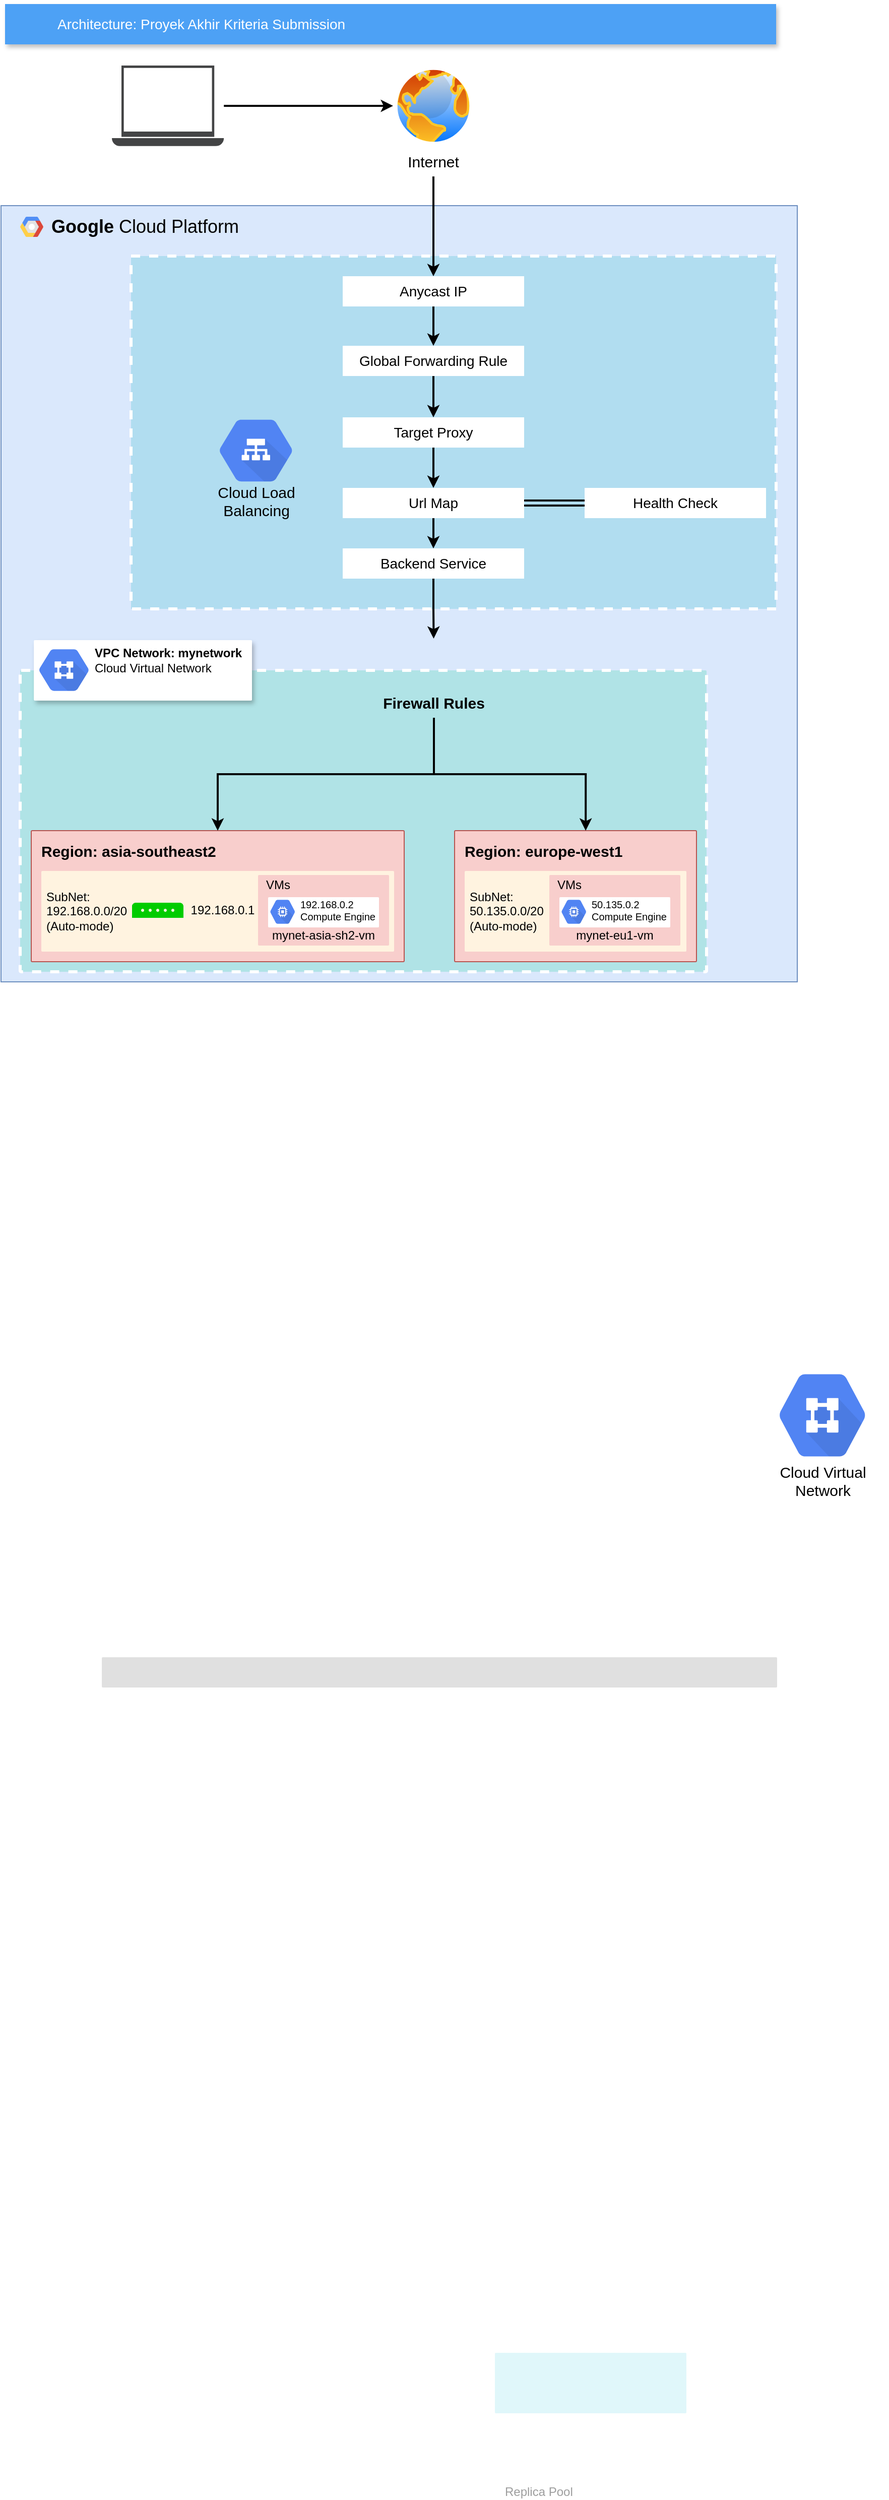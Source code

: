 <mxfile version="22.0.6" type="github">
  <diagram id="f106602c-feb2-e66a-4537-3a34d633f6aa" name="Page-1">
    <mxGraphModel dx="1035" dy="576" grid="1" gridSize="10" guides="1" tooltips="1" connect="1" arrows="1" fold="1" page="1" pageScale="1" pageWidth="1169" pageHeight="827" background="none" math="0" shadow="0">
      <root>
        <mxCell id="0" />
        <mxCell id="1" parent="0" />
        <mxCell id="14" value="&lt;b style=&quot;font-size: 18px;&quot;&gt;Google &lt;/b&gt;Cloud Platform" style="fillColor=#dae8fc;strokeColor=#6c8ebf;shadow=0;fontSize=18;align=left;spacing=10;9E9E9E;verticalAlign=top;spacingTop=-4;fontStyle=0;spacingLeft=40;html=1;movable=1;resizable=1;rotatable=1;deletable=1;editable=1;locked=0;connectable=1;container=0;" parent="1" vertex="1">
          <mxGeometry x="150" y="260" width="790" height="770" as="geometry" />
        </mxCell>
        <mxCell id="2" value="Architecture: Proyek Akhir Kriteria Submission" style="fillColor=#4DA1F5;strokeColor=none;shadow=1;gradientColor=none;fontSize=14;align=left;spacingLeft=50;fontColor=#ffffff;html=1;" parent="1" vertex="1">
          <mxGeometry x="154" y="60" width="765" height="40" as="geometry" />
        </mxCell>
        <mxCell id="16" value="" style="rounded=1;absoluteArcSize=1;arcSize=2;html=1;strokeColor=none;gradientColor=none;shadow=0;dashed=0;strokeColor=none;fontSize=12;fontColor=#9E9E9E;align=left;verticalAlign=top;spacing=10;spacingTop=-4;fillColor=#E0E0E0;" parent="1" vertex="1">
          <mxGeometry x="250" y="1700" width="670" height="30" as="geometry" />
        </mxCell>
        <mxCell id="BLvqwAtGWl9acbZ8wkbC-81" value="" style="edgeStyle=orthogonalEdgeStyle;rounded=0;orthogonalLoop=1;jettySize=auto;html=1;fontFamily=Helvetica;fontSize=15;fontColor=#000000;strokeWidth=2;" edge="1" parent="1" source="BLvqwAtGWl9acbZ8wkbC-26" target="BLvqwAtGWl9acbZ8wkbC-31">
          <mxGeometry relative="1" as="geometry" />
        </mxCell>
        <mxCell id="BLvqwAtGWl9acbZ8wkbC-26" value="" style="sketch=0;pointerEvents=1;shadow=0;dashed=0;html=1;strokeColor=none;fillColor=#434445;aspect=fixed;labelPosition=center;verticalLabelPosition=bottom;verticalAlign=top;align=center;outlineConnect=0;shape=mxgraph.vvd.laptop;" vertex="1" parent="1">
          <mxGeometry x="260" y="121" width="111.11" height="80" as="geometry" />
        </mxCell>
        <mxCell id="BLvqwAtGWl9acbZ8wkbC-31" value="" style="image;aspect=fixed;perimeter=ellipsePerimeter;html=1;align=center;shadow=0;dashed=0;spacingTop=3;image=img/lib/active_directory/internet_globe.svg;" vertex="1" parent="1">
          <mxGeometry x="539" y="121" width="80" height="80" as="geometry" />
        </mxCell>
        <mxCell id="BLvqwAtGWl9acbZ8wkbC-52" value="Cloud Virtual &lt;br&gt;Network" style="dashed=0;connectable=0;html=1;fillColor=#5184F3;strokeColor=none;shape=mxgraph.gcp2.hexIcon;prIcon=virtual_private_cloud;part=1;labelPosition=center;verticalLabelPosition=bottom;align=center;verticalAlign=top;spacingLeft=-10;fontColor=#000000;fontSize=15;overflow=visible;labelBackgroundColor=none;labelBorderColor=none;instNum=0;" vertex="1" parent="1">
          <mxGeometry x="900" y="1400" width="130" height="120" as="geometry">
            <mxPoint x="5" y="-19.5" as="offset" />
          </mxGeometry>
        </mxCell>
        <mxCell id="15" value="" style="shape=mxgraph.gcp2.google_cloud_platform;fillColor=#F6F6F6;strokeColor=none;shadow=0;gradientColor=none;" parent="1" vertex="1">
          <mxGeometry x="169" y="271" width="23" height="20" as="geometry">
            <mxPoint x="20" y="11" as="offset" />
          </mxGeometry>
        </mxCell>
        <mxCell id="BLvqwAtGWl9acbZ8wkbC-93" value="" style="sketch=0;points=[[0,0,0],[0.25,0,0],[0.5,0,0],[0.75,0,0],[1,0,0],[1,0.25,0],[1,0.5,0],[1,0.75,0],[1,1,0],[0.75,1,0],[0.5,1,0],[0.25,1,0],[0,1,0],[0,0.75,0],[0,0.5,0],[0,0.25,0]];rounded=1;absoluteArcSize=1;arcSize=2;html=1;strokeColor=#FFFFFF;shadow=0;dashed=1;fontSize=14;align=center;verticalAlign=top;spacing=10;spacingTop=-3;whiteSpace=wrap;fillColor=#b0e3e6;labelBackgroundColor=none;labelBorderColor=none;spacingLeft=3;fontFamily=Helvetica;strokeWidth=3;container=0;" vertex="1" parent="1">
          <mxGeometry x="169" y="721" width="681" height="299" as="geometry" />
        </mxCell>
        <mxCell id="BLvqwAtGWl9acbZ8wkbC-125" value="Replica Pool" style="sketch=0;points=[[0,0,0],[0.25,0,0],[0.5,0,0],[0.75,0,0],[1,0,0],[1,0.25,0],[1,0.5,0],[1,0.75,0],[1,1,0],[0.75,1,0],[0.5,1,0],[0.25,1,0],[0,1,0],[0,0.75,0],[0,0.5,0],[0,0.25,0]];rounded=1;absoluteArcSize=1;arcSize=2;html=1;strokeColor=none;gradientColor=none;shadow=0;dashed=0;fontSize=12;fontColor=#9E9E9E;align=left;verticalAlign=top;spacing=10;spacingTop=-4;whiteSpace=wrap;fillColor=#E0F7FA;labelBackgroundColor=none;labelBorderColor=none;spacingLeft=-10;fontFamily=Helvetica;" vertex="1" parent="1">
          <mxGeometry x="640" y="2390" width="190" height="60" as="geometry">
            <mxPoint x="10" y="120" as="offset" />
          </mxGeometry>
        </mxCell>
        <mxCell id="BLvqwAtGWl9acbZ8wkbC-119" value="" style="group" vertex="1" connectable="0" parent="1">
          <mxGeometry x="179.998" y="671" width="219.002" height="80" as="geometry" />
        </mxCell>
        <mxCell id="BLvqwAtGWl9acbZ8wkbC-109" value="" style="shadow=1;strokeWidth=1;rounded=1;absoluteArcSize=1;arcSize=2;dashed=0;labelBackgroundColor=none;labelBorderColor=none;align=center;verticalAlign=top;spacingLeft=-10;fontFamily=Helvetica;fontSize=15;html=1;container=0;strokeColor=none;" vertex="1" parent="BLvqwAtGWl9acbZ8wkbC-119">
          <mxGeometry x="2.602" y="20" width="216.4" height="60" as="geometry" />
        </mxCell>
        <mxCell id="BLvqwAtGWl9acbZ8wkbC-110" value="&lt;div style=&quot;font-size: 12px;&quot;&gt;&lt;font style=&quot;font-size: 12px;&quot;&gt;&lt;span style=&quot;background-color: initial; font-size: 12px;&quot;&gt;&lt;b style=&quot;font-size: 12px;&quot;&gt;VPC Network: mynetwork&lt;/b&gt;&lt;/span&gt;&lt;br style=&quot;font-size: 12px;&quot;&gt;&lt;/font&gt;&lt;/div&gt;&lt;div style=&quot;font-size: 12px;&quot;&gt;&lt;font style=&quot;font-size: 12px;&quot;&gt;Cloud Virtual Network&lt;/font&gt;&lt;/div&gt;" style="dashed=0;connectable=0;html=1;fillColor=#5184F3;strokeColor=none;shape=mxgraph.gcp2.hexIcon;prIcon=virtual_private_cloud;part=1;labelPosition=right;verticalLabelPosition=middle;align=left;verticalAlign=middle;spacingLeft=-10;fontColor=#000000;fontSize=12;overflow=visible;labelBackgroundColor=none;labelBorderColor=none;instNum=0;textDirection=ltr;spacingTop=20;spacing=-2;" vertex="1" parent="BLvqwAtGWl9acbZ8wkbC-119">
          <mxGeometry x="-5" y="19.5" width="75" height="60.5" as="geometry">
            <mxPoint x="5" y="-19.5" as="offset" />
          </mxGeometry>
        </mxCell>
        <mxCell id="BLvqwAtGWl9acbZ8wkbC-248" value="" style="group" vertex="1" connectable="0" parent="1">
          <mxGeometry x="600" y="880" width="240" height="170" as="geometry" />
        </mxCell>
        <mxCell id="BLvqwAtGWl9acbZ8wkbC-249" value="&lt;b&gt;Region:&amp;nbsp;europe-west1&lt;/b&gt;" style="sketch=0;points=[[0,0,0],[0.25,0,0],[0.5,0,0],[0.75,0,0],[1,0,0],[1,0.25,0],[1,0.5,0],[1,0.75,0],[1,1,0],[0.75,1,0],[0.5,1,0],[0.25,1,0],[0,1,0],[0,0.75,0],[0,0.5,0],[0,0.25,0]];rounded=1;absoluteArcSize=1;arcSize=2;html=1;strokeColor=#b85450;shadow=0;dashed=0;fontSize=15;align=left;verticalAlign=top;spacing=10;spacingTop=-3;whiteSpace=wrap;fillColor=#f8cecc;labelBackgroundColor=none;labelBorderColor=none;spacingLeft=0;fontFamily=Helvetica;container=0;" vertex="1" parent="BLvqwAtGWl9acbZ8wkbC-248">
          <mxGeometry width="240" height="130" as="geometry" />
        </mxCell>
        <mxCell id="BLvqwAtGWl9acbZ8wkbC-250" value="&lt;div style=&quot;font-size: 12px;&quot;&gt;&lt;font color=&quot;#000000&quot; style=&quot;font-size: 12px;&quot;&gt;SubNet:&amp;nbsp;&lt;/font&gt;&lt;/div&gt;&lt;font color=&quot;#000000&quot;&gt;50.135.0.0/20&lt;/font&gt;&lt;span style=&quot;background-color: initial; color: rgb(0, 0, 0);&quot;&gt;&amp;nbsp;&lt;/span&gt;&lt;font color=&quot;#000000&quot;&gt;&lt;br&gt;&lt;/font&gt;&lt;div style=&quot;font-size: 12px;&quot;&gt;&lt;span style=&quot;color: rgb(0, 0, 0); background-color: initial; font-size: 12px;&quot;&gt;(Auto-mode)&amp;nbsp;&lt;/span&gt;&lt;/div&gt;" style="sketch=0;points=[[0,0,0],[0.25,0,0],[0.5,0,0],[0.75,0,0],[1,0,0],[1,0.25,0],[1,0.5,0],[1,0.75,0],[1,1,0],[0.75,1,0],[0.5,1,0],[0.25,1,0],[0,1,0],[0,0.75,0],[0,0.5,0],[0,0.25,0]];rounded=1;absoluteArcSize=1;arcSize=2;html=1;strokeColor=none;gradientColor=none;shadow=0;dashed=0;fontSize=12;fontColor=#9E9E9E;align=left;verticalAlign=middle;spacing=10;spacingTop=-100;whiteSpace=wrap;fillColor=#FFF3E0;labelBackgroundColor=none;labelBorderColor=none;spacingLeft=-15;fontFamily=Helvetica;container=0;horizontal=1;spacingBottom=0;" vertex="1" parent="BLvqwAtGWl9acbZ8wkbC-248">
          <mxGeometry x="10" y="40" width="220" height="80" as="geometry">
            <mxPoint x="10" y="50" as="offset" />
          </mxGeometry>
        </mxCell>
        <mxCell id="BLvqwAtGWl9acbZ8wkbC-251" value="VMs" style="sketch=0;points=[[0,0,0],[0.25,0,0],[0.5,0,0],[0.75,0,0],[1,0,0],[1,0.25,0],[1,0.5,0],[1,0.75,0],[1,1,0],[0.75,1,0],[0.5,1,0],[0.25,1,0],[0,1,0],[0,0.75,0],[0,0.5,0],[0,0.25,0]];rounded=1;absoluteArcSize=1;arcSize=2;html=1;strokeColor=none;gradientColor=none;shadow=0;dashed=0;fontSize=12;fontColor=#000000;align=left;verticalAlign=bottom;spacing=10;spacingTop=-4;whiteSpace=wrap;fillColor=#F8CECC;labelBackgroundColor=none;labelBorderColor=none;spacingLeft=-12;fontFamily=Helvetica;labelPosition=center;verticalLabelPosition=top;spacingBottom=23;" vertex="1" parent="BLvqwAtGWl9acbZ8wkbC-248">
          <mxGeometry x="94" y="44" width="130" height="70" as="geometry">
            <mxPoint x="10" y="50" as="offset" />
          </mxGeometry>
        </mxCell>
        <mxCell id="BLvqwAtGWl9acbZ8wkbC-252" value="" style="sketch=0;points=[[0,0,0],[0.25,0,0],[0.5,0,0],[0.75,0,0],[1,0,0],[1,0.25,0],[1,0.5,0],[1,0.75,0],[1,1,0],[0.75,1,0],[0.5,1,0],[0.25,1,0],[0,1,0],[0,0.75,0],[0,0.5,0],[0,0.25,0]];rounded=1;absoluteArcSize=1;arcSize=2;html=1;strokeColor=none;gradientColor=none;shadow=0;dashed=0;fontSize=12;fontColor=#000000;align=left;verticalAlign=top;spacing=10;spacingTop=-55;whiteSpace=wrap;fillColor=#FFFFFF;labelBackgroundColor=none;labelBorderColor=none;spacingLeft=-10;fontFamily=Helvetica;container=0;" vertex="1" parent="BLvqwAtGWl9acbZ8wkbC-248">
          <mxGeometry x="104" y="66" width="110" height="30" as="geometry">
            <mxPoint x="10" y="50" as="offset" />
          </mxGeometry>
        </mxCell>
        <mxCell id="BLvqwAtGWl9acbZ8wkbC-253" value="mynet-eu1-vm" style="text;strokeColor=none;align=center;fillColor=none;html=1;verticalAlign=middle;whiteSpace=wrap;rounded=0;fontSize=12;fontFamily=Helvetica;fontColor=#000000;" vertex="1" parent="BLvqwAtGWl9acbZ8wkbC-248">
          <mxGeometry x="104" y="99" width="110" height="10" as="geometry" />
        </mxCell>
        <mxCell id="BLvqwAtGWl9acbZ8wkbC-254" value="50.135.0.2&lt;br style=&quot;font-size: 10px;&quot;&gt;Compute Engine" style="dashed=0;connectable=0;html=1;fillColor=#5184F3;strokeColor=none;shape=mxgraph.gcp2.hexIcon;prIcon=compute_engine;part=1;labelPosition=right;verticalLabelPosition=middle;align=left;verticalAlign=middle;spacingLeft=-8;fontColor=#000000;fontSize=10;overflow=visible;labelBackgroundColor=none;labelBorderColor=none;instNum=0;gradientColor=none;shadow=0;spacingTop=5;spacingBottom=-30;" vertex="1" parent="BLvqwAtGWl9acbZ8wkbC-248">
          <mxGeometry x="99.78" y="63" width="37.22" height="35" as="geometry">
            <mxPoint x="5" y="-19.5" as="offset" />
          </mxGeometry>
        </mxCell>
        <mxCell id="BLvqwAtGWl9acbZ8wkbC-239" value="&lt;b&gt;Region:&amp;nbsp;asia-southeast2&lt;/b&gt;" style="sketch=0;points=[[0,0,0],[0.25,0,0],[0.5,0,0],[0.75,0,0],[1,0,0],[1,0.25,0],[1,0.5,0],[1,0.75,0],[1,1,0],[0.75,1,0],[0.5,1,0],[0.25,1,0],[0,1,0],[0,0.75,0],[0,0.5,0],[0,0.25,0]];rounded=1;absoluteArcSize=1;arcSize=2;html=1;strokeColor=#b85450;shadow=0;dashed=0;fontSize=15;align=left;verticalAlign=top;spacing=10;spacingTop=-3;whiteSpace=wrap;fillColor=#f8cecc;labelBackgroundColor=none;labelBorderColor=none;spacingLeft=0;fontFamily=Helvetica;container=0;" vertex="1" parent="1">
          <mxGeometry x="180" y="880" width="370" height="130" as="geometry" />
        </mxCell>
        <mxCell id="BLvqwAtGWl9acbZ8wkbC-256" value="" style="group" vertex="1" connectable="0" parent="1">
          <mxGeometry x="200" y="923.5" width="350" height="126.5" as="geometry" />
        </mxCell>
        <mxCell id="BLvqwAtGWl9acbZ8wkbC-257" value="" style="group" vertex="1" connectable="0" parent="BLvqwAtGWl9acbZ8wkbC-256">
          <mxGeometry width="350" height="126.5" as="geometry" />
        </mxCell>
        <mxCell id="BLvqwAtGWl9acbZ8wkbC-259" value="" style="group" vertex="1" connectable="0" parent="BLvqwAtGWl9acbZ8wkbC-257">
          <mxGeometry y="20.5" width="350" height="106" as="geometry" />
        </mxCell>
        <mxCell id="BLvqwAtGWl9acbZ8wkbC-240" value="&lt;div style=&quot;font-size: 12px;&quot;&gt;&lt;font color=&quot;#000000&quot; style=&quot;font-size: 12px;&quot;&gt;SubNet:&amp;nbsp;&lt;/font&gt;&lt;/div&gt;&lt;div style=&quot;font-size: 12px;&quot;&gt;&lt;span style=&quot;color: rgb(0, 0, 0); background-color: initial; font-size: 12px;&quot;&gt;192.168.0.0/20&amp;nbsp;&lt;/span&gt;&lt;/div&gt;&lt;div style=&quot;font-size: 12px;&quot;&gt;&lt;span style=&quot;color: rgb(0, 0, 0); background-color: initial; font-size: 12px;&quot;&gt;(Auto-mode)&amp;nbsp;&lt;/span&gt;&lt;/div&gt;" style="sketch=0;points=[[0,0,0],[0.25,0,0],[0.5,0,0],[0.75,0,0],[1,0,0],[1,0.25,0],[1,0.5,0],[1,0.75,0],[1,1,0],[0.75,1,0],[0.5,1,0],[0.25,1,0],[0,1,0],[0,0.75,0],[0,0.5,0],[0,0.25,0]];rounded=1;absoluteArcSize=1;arcSize=2;html=1;strokeColor=none;gradientColor=none;shadow=0;dashed=0;fontSize=12;fontColor=#9E9E9E;align=left;verticalAlign=middle;spacing=10;spacingTop=-100;whiteSpace=wrap;fillColor=#FFF3E0;labelBackgroundColor=none;labelBorderColor=none;spacingLeft=-15;fontFamily=Helvetica;container=0;horizontal=1;spacingBottom=0;movable=0;resizable=0;rotatable=0;deletable=0;editable=0;locked=1;connectable=0;" vertex="1" parent="BLvqwAtGWl9acbZ8wkbC-259">
          <mxGeometry x="-10" y="-24" width="350" height="80" as="geometry">
            <mxPoint x="10" y="50" as="offset" />
          </mxGeometry>
        </mxCell>
        <mxCell id="BLvqwAtGWl9acbZ8wkbC-241" value="" style="sketch=0;pointerEvents=1;shadow=0;dashed=0;html=1;strokeColor=none;fillColor=#00CC00;labelPosition=center;verticalLabelPosition=bottom;verticalAlign=top;outlineConnect=0;align=center;shape=mxgraph.office.communications.voip_gateway;labelBackgroundColor=none;labelBorderColor=none;spacingLeft=-10;fontFamily=Helvetica;fontSize=15;fontColor=#000000;" vertex="1" parent="BLvqwAtGWl9acbZ8wkbC-259">
          <mxGeometry x="80" y="7.5" width="51" height="15" as="geometry" />
        </mxCell>
        <mxCell id="BLvqwAtGWl9acbZ8wkbC-242" value="192.168.0.1" style="text;strokeColor=none;align=center;fillColor=none;html=1;verticalAlign=middle;whiteSpace=wrap;rounded=0;fontSize=12;fontFamily=Helvetica;fontColor=#000000;" vertex="1" parent="BLvqwAtGWl9acbZ8wkbC-259">
          <mxGeometry x="140" width="60" height="30" as="geometry" />
        </mxCell>
        <mxCell id="BLvqwAtGWl9acbZ8wkbC-243" value="" style="group" vertex="1" connectable="0" parent="BLvqwAtGWl9acbZ8wkbC-257">
          <mxGeometry x="215" width="130" height="120.5" as="geometry" />
        </mxCell>
        <mxCell id="BLvqwAtGWl9acbZ8wkbC-244" value="VMs" style="sketch=0;points=[[0,0,0],[0.25,0,0],[0.5,0,0],[0.75,0,0],[1,0,0],[1,0.25,0],[1,0.5,0],[1,0.75,0],[1,1,0],[0.75,1,0],[0.5,1,0],[0.25,1,0],[0,1,0],[0,0.75,0],[0,0.5,0],[0,0.25,0]];rounded=1;absoluteArcSize=1;arcSize=2;html=1;strokeColor=none;gradientColor=none;shadow=0;dashed=0;fontSize=12;fontColor=#000000;align=left;verticalAlign=bottom;spacing=10;spacingTop=-4;whiteSpace=wrap;fillColor=#F8CECC;labelBackgroundColor=none;labelBorderColor=none;spacingLeft=-12;fontFamily=Helvetica;labelPosition=center;verticalLabelPosition=top;spacingBottom=23;" vertex="1" parent="BLvqwAtGWl9acbZ8wkbC-243">
          <mxGeometry x="-10" y="0.5" width="130" height="70" as="geometry">
            <mxPoint x="10" y="50" as="offset" />
          </mxGeometry>
        </mxCell>
        <mxCell id="BLvqwAtGWl9acbZ8wkbC-245" value="" style="sketch=0;points=[[0,0,0],[0.25,0,0],[0.5,0,0],[0.75,0,0],[1,0,0],[1,0.25,0],[1,0.5,0],[1,0.75,0],[1,1,0],[0.75,1,0],[0.5,1,0],[0.25,1,0],[0,1,0],[0,0.75,0],[0,0.5,0],[0,0.25,0]];rounded=1;absoluteArcSize=1;arcSize=2;html=1;strokeColor=none;gradientColor=none;shadow=0;dashed=0;fontSize=12;fontColor=#000000;align=left;verticalAlign=top;spacing=10;spacingTop=-55;whiteSpace=wrap;fillColor=#FFFFFF;labelBackgroundColor=none;labelBorderColor=none;spacingLeft=-10;fontFamily=Helvetica;container=0;" vertex="1" parent="BLvqwAtGWl9acbZ8wkbC-243">
          <mxGeometry y="22.5" width="110" height="30" as="geometry">
            <mxPoint x="10" y="50" as="offset" />
          </mxGeometry>
        </mxCell>
        <mxCell id="BLvqwAtGWl9acbZ8wkbC-246" value="mynet-asia-sh2-vm" style="text;strokeColor=none;align=center;fillColor=none;html=1;verticalAlign=middle;whiteSpace=wrap;rounded=0;fontSize=12;fontFamily=Helvetica;fontColor=#000000;" vertex="1" parent="BLvqwAtGWl9acbZ8wkbC-243">
          <mxGeometry y="55.5" width="110" height="10" as="geometry" />
        </mxCell>
        <mxCell id="BLvqwAtGWl9acbZ8wkbC-247" value="192.168.0.2&lt;br style=&quot;font-size: 10px;&quot;&gt;Compute Engine" style="dashed=0;connectable=0;html=1;fillColor=#5184F3;strokeColor=none;shape=mxgraph.gcp2.hexIcon;prIcon=compute_engine;part=1;labelPosition=right;verticalLabelPosition=middle;align=left;verticalAlign=middle;spacingLeft=-8;fontColor=#000000;fontSize=10;overflow=visible;labelBackgroundColor=none;labelBorderColor=none;instNum=0;gradientColor=none;shadow=0;spacingTop=5;spacingBottom=-30;" vertex="1" parent="BLvqwAtGWl9acbZ8wkbC-243">
          <mxGeometry x="-4.22" y="19.5" width="37.22" height="35" as="geometry">
            <mxPoint x="5" y="-19.5" as="offset" />
          </mxGeometry>
        </mxCell>
        <mxCell id="BLvqwAtGWl9acbZ8wkbC-58" value="" style="points=[[0,0,0],[0.25,0,0],[0.5,0,0],[0.75,0,0],[1,0,0],[1,0.25,0],[1,0.5,0],[1,0.75,0],[1,1,0],[0.75,1,0],[0.5,1,0],[0.25,1,0],[0,1,0],[0,0.75,0],[0,0.5,0],[0,0.25,0]];rounded=0;absoluteArcSize=1;arcSize=2;html=1;strokeColor=#FFFFFF;shadow=0;fontSize=12;align=left;verticalAlign=top;spacing=10;spacingTop=-4;whiteSpace=wrap;fillColor=#b1ddf0;labelBackgroundColor=none;labelBorderColor=none;spacingLeft=-10;fontFamily=Helvetica;strokeWidth=3;glass=0;dashed=1;" vertex="1" parent="1">
          <mxGeometry x="279" y="310" width="640" height="350" as="geometry" />
        </mxCell>
        <mxCell id="BLvqwAtGWl9acbZ8wkbC-281" style="edgeStyle=orthogonalEdgeStyle;rounded=0;orthogonalLoop=1;jettySize=auto;html=1;entryX=0.5;entryY=0;entryDx=0;entryDy=0;fontFamily=Helvetica;fontSize=15;fontColor=#000000;strokeWidth=2;" edge="1" parent="1" source="BLvqwAtGWl9acbZ8wkbC-67" target="BLvqwAtGWl9acbZ8wkbC-72">
          <mxGeometry relative="1" as="geometry" />
        </mxCell>
        <mxCell id="BLvqwAtGWl9acbZ8wkbC-67" value="&lt;div&gt;&lt;span style=&quot;background-color: initial;&quot;&gt;Anycast IP&lt;/span&gt;&lt;br&gt;&lt;/div&gt;" style="whiteSpace=wrap;html=1;dashed=0;labelBackgroundColor=none;labelBorderColor=none;align=center;verticalAlign=top;spacingLeft=0;fontFamily=Helvetica;fontSize=14;strokeColor=none;" vertex="1" parent="1">
          <mxGeometry x="489" y="330" width="180" height="30" as="geometry" />
        </mxCell>
        <mxCell id="BLvqwAtGWl9acbZ8wkbC-73" value="Target Proxy" style="whiteSpace=wrap;html=1;dashed=0;labelBackgroundColor=none;labelBorderColor=none;align=center;verticalAlign=top;spacingLeft=0;fontFamily=Helvetica;fontSize=14;strokeColor=none;" vertex="1" parent="1">
          <mxGeometry x="489" y="470" width="180" height="30" as="geometry" />
        </mxCell>
        <mxCell id="BLvqwAtGWl9acbZ8wkbC-72" value="Global Forwarding Rule" style="whiteSpace=wrap;html=1;dashed=0;labelBackgroundColor=none;labelBorderColor=none;align=center;verticalAlign=top;spacingLeft=0;fontFamily=Helvetica;fontSize=14;strokeColor=none;" vertex="1" parent="1">
          <mxGeometry x="489" y="399" width="180" height="30" as="geometry" />
        </mxCell>
        <mxCell id="BLvqwAtGWl9acbZ8wkbC-76" value="Url Map" style="whiteSpace=wrap;html=1;dashed=0;labelBackgroundColor=none;labelBorderColor=none;align=center;verticalAlign=top;spacingLeft=0;fontFamily=Helvetica;fontSize=14;strokeColor=none;" vertex="1" parent="1">
          <mxGeometry x="489" y="540" width="180" height="30" as="geometry" />
        </mxCell>
        <mxCell id="BLvqwAtGWl9acbZ8wkbC-75" value="Backend Service" style="whiteSpace=wrap;html=1;dashed=0;labelBackgroundColor=none;labelBorderColor=none;align=center;verticalAlign=top;spacingLeft=0;fontFamily=Helvetica;fontSize=14;strokeColor=none;" vertex="1" parent="1">
          <mxGeometry x="489" y="600" width="180" height="30" as="geometry" />
        </mxCell>
        <mxCell id="BLvqwAtGWl9acbZ8wkbC-74" value="Health Check" style="whiteSpace=wrap;html=1;dashed=0;labelBackgroundColor=none;labelBorderColor=none;align=center;verticalAlign=top;spacingLeft=0;fontFamily=Helvetica;fontSize=14;strokeColor=none;" vertex="1" parent="1">
          <mxGeometry x="729" y="540" width="180" height="30" as="geometry" />
        </mxCell>
        <mxCell id="BLvqwAtGWl9acbZ8wkbC-50" value="Cloud Load&#xa;Balancing" style="dashed=0;connectable=0;html=1;fillColor=#5184F3;strokeColor=none;shape=mxgraph.gcp2.hexIcon;prIcon=cloud_load_balancing;part=1;labelPosition=center;verticalLabelPosition=bottom;align=center;verticalAlign=top;spacingLeft=-10;fontColor=#000000;fontSize=15;overflow=visible;labelBackgroundColor=none;labelBorderColor=none;" vertex="1" parent="1">
          <mxGeometry x="348" y="458" width="110" height="90" as="geometry">
            <mxPoint x="5" y="-19.5" as="offset" />
          </mxGeometry>
        </mxCell>
        <mxCell id="BLvqwAtGWl9acbZ8wkbC-92" value="" style="shape=image;html=1;verticalAlign=top;verticalLabelPosition=bottom;labelBackgroundColor=#ffffff;imageAspect=0;aspect=fixed;image=https://cdn1.iconfinder.com/data/icons/unicons-line-vol-5/24/padlock-128.png;dashed=0;labelBorderColor=none;align=center;spacingLeft=-10;fontFamily=Helvetica;fontSize=15;fontColor=#000000;fillColor=#5184F3;" vertex="1" parent="1">
          <mxGeometry x="554" y="689.5" width="50.5" height="50.5" as="geometry" />
        </mxCell>
        <mxCell id="BLvqwAtGWl9acbZ8wkbC-285" value="" style="edgeStyle=orthogonalEdgeStyle;rounded=0;orthogonalLoop=1;jettySize=auto;html=1;fontFamily=Helvetica;fontSize=15;fontColor=#000000;strokeWidth=2;" edge="1" parent="1" source="BLvqwAtGWl9acbZ8wkbC-120" target="BLvqwAtGWl9acbZ8wkbC-239">
          <mxGeometry relative="1" as="geometry">
            <Array as="points">
              <mxPoint x="580" y="824" />
              <mxPoint x="365" y="824" />
            </Array>
          </mxGeometry>
        </mxCell>
        <mxCell id="BLvqwAtGWl9acbZ8wkbC-120" value="&lt;b&gt;Firewall Rules&lt;/b&gt;" style="text;strokeColor=none;align=center;fillColor=none;html=1;verticalAlign=middle;whiteSpace=wrap;rounded=0;fontSize=15;fontFamily=Helvetica;fontColor=#000000;" vertex="1" parent="1">
          <mxGeometry x="515" y="738" width="129" height="30" as="geometry" />
        </mxCell>
        <mxCell id="BLvqwAtGWl9acbZ8wkbC-87" value="" style="edgeStyle=orthogonalEdgeStyle;rounded=0;orthogonalLoop=1;jettySize=auto;html=1;fontFamily=Helvetica;fontSize=15;fontColor=#000000;entryX=0.5;entryY=0;entryDx=0;entryDy=0;strokeWidth=2;" edge="1" parent="1" source="BLvqwAtGWl9acbZ8wkbC-72" target="BLvqwAtGWl9acbZ8wkbC-73">
          <mxGeometry relative="1" as="geometry">
            <mxPoint x="779" y="770" as="targetPoint" />
          </mxGeometry>
        </mxCell>
        <mxCell id="BLvqwAtGWl9acbZ8wkbC-88" value="" style="edgeStyle=orthogonalEdgeStyle;rounded=0;orthogonalLoop=1;jettySize=auto;html=1;fontFamily=Helvetica;fontSize=15;fontColor=#000000;entryX=0.5;entryY=0;entryDx=0;entryDy=0;strokeWidth=2;" edge="1" parent="1" source="BLvqwAtGWl9acbZ8wkbC-73" target="BLvqwAtGWl9acbZ8wkbC-76">
          <mxGeometry relative="1" as="geometry" />
        </mxCell>
        <mxCell id="BLvqwAtGWl9acbZ8wkbC-90" value="" style="edgeStyle=orthogonalEdgeStyle;rounded=0;orthogonalLoop=1;jettySize=auto;html=1;fontFamily=Helvetica;fontSize=15;fontColor=#000000;strokeWidth=2;" edge="1" parent="1" source="BLvqwAtGWl9acbZ8wkbC-76" target="BLvqwAtGWl9acbZ8wkbC-75">
          <mxGeometry relative="1" as="geometry" />
        </mxCell>
        <mxCell id="BLvqwAtGWl9acbZ8wkbC-89" value="" style="rounded=0;orthogonalLoop=1;jettySize=auto;html=1;fontFamily=Helvetica;fontSize=15;fontColor=#000000;shape=link;strokeWidth=2;" edge="1" parent="1" source="BLvqwAtGWl9acbZ8wkbC-76" target="BLvqwAtGWl9acbZ8wkbC-74">
          <mxGeometry relative="1" as="geometry" />
        </mxCell>
        <mxCell id="BLvqwAtGWl9acbZ8wkbC-118" style="edgeStyle=orthogonalEdgeStyle;rounded=0;orthogonalLoop=1;jettySize=auto;html=1;entryX=0.5;entryY=0;entryDx=0;entryDy=0;fontFamily=Helvetica;fontSize=15;fontColor=#000000;strokeWidth=2;" edge="1" parent="1" source="BLvqwAtGWl9acbZ8wkbC-75" target="BLvqwAtGWl9acbZ8wkbC-92">
          <mxGeometry relative="1" as="geometry" />
        </mxCell>
        <mxCell id="BLvqwAtGWl9acbZ8wkbC-284" style="edgeStyle=orthogonalEdgeStyle;rounded=0;orthogonalLoop=1;jettySize=auto;html=1;fontFamily=Helvetica;fontSize=15;fontColor=#000000;strokeWidth=2;" edge="1" parent="1" source="BLvqwAtGWl9acbZ8wkbC-282" target="BLvqwAtGWl9acbZ8wkbC-67">
          <mxGeometry relative="1" as="geometry" />
        </mxCell>
        <mxCell id="BLvqwAtGWl9acbZ8wkbC-282" value="Internet" style="text;strokeColor=none;align=center;fillColor=none;html=1;verticalAlign=middle;whiteSpace=wrap;rounded=0;fontSize=15;fontFamily=Helvetica;fontColor=#000000;" vertex="1" parent="1">
          <mxGeometry x="549" y="201" width="60" height="30" as="geometry" />
        </mxCell>
        <mxCell id="BLvqwAtGWl9acbZ8wkbC-286" style="edgeStyle=orthogonalEdgeStyle;rounded=0;orthogonalLoop=1;jettySize=auto;html=1;entryX=0.542;entryY=0;entryDx=0;entryDy=0;entryPerimeter=0;fontFamily=Helvetica;fontSize=15;fontColor=#000000;strokeWidth=2;" edge="1" parent="1" source="BLvqwAtGWl9acbZ8wkbC-120" target="BLvqwAtGWl9acbZ8wkbC-249">
          <mxGeometry relative="1" as="geometry" />
        </mxCell>
      </root>
    </mxGraphModel>
  </diagram>
</mxfile>
